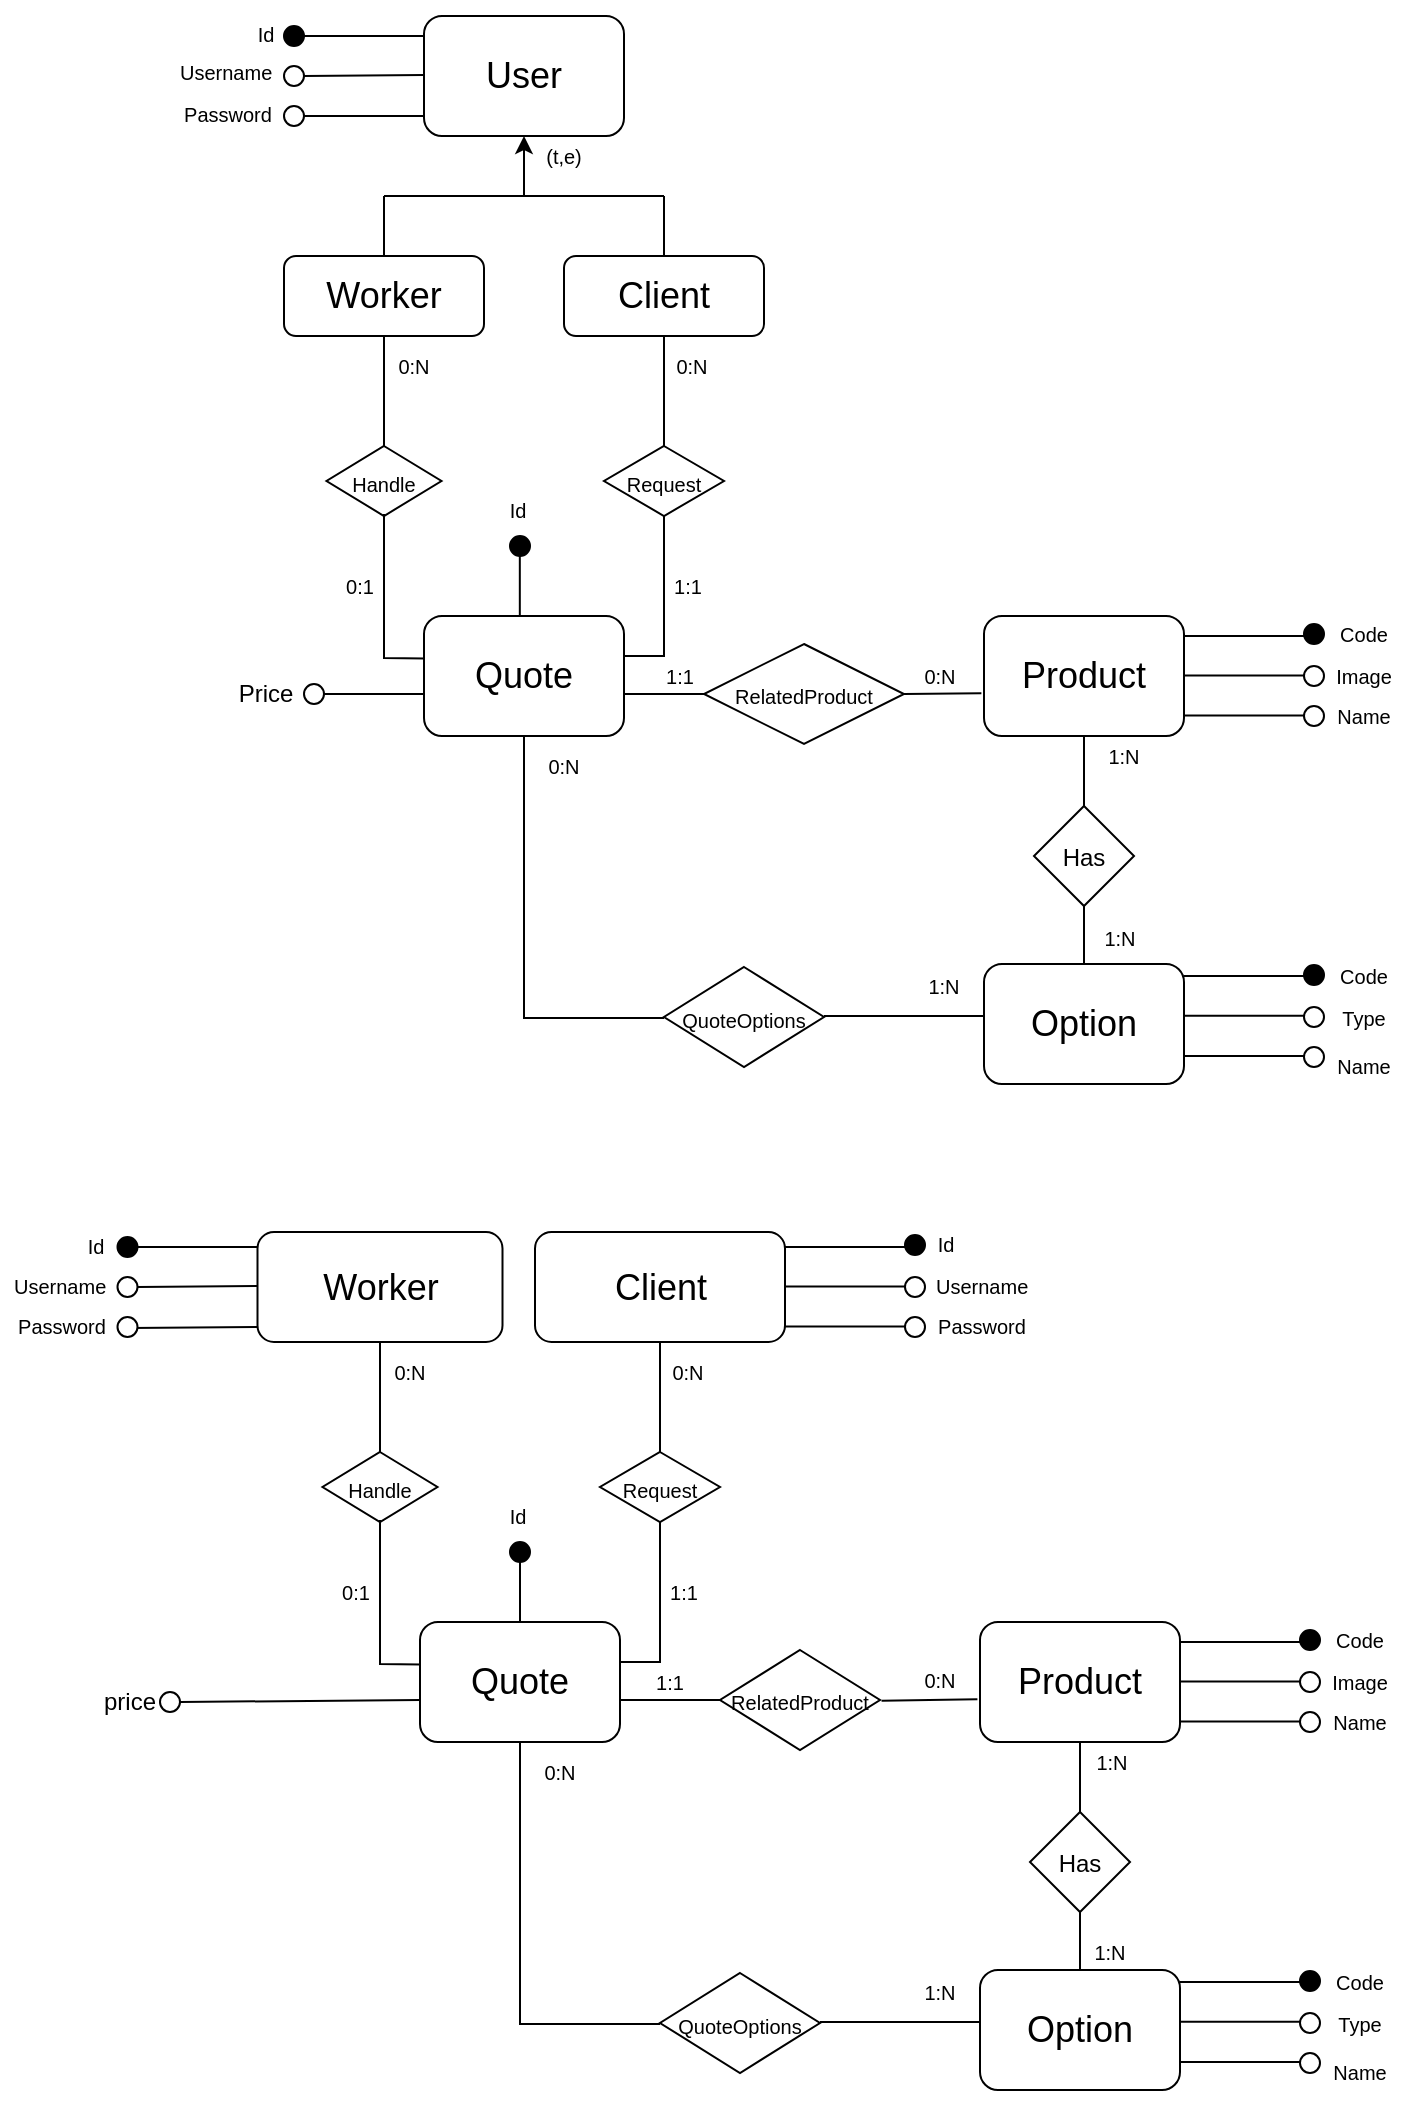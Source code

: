 <mxfile version="18.1.3" type="device"><diagram id="a_EHZZk0phldkxrDFHmI" name="Page-1"><mxGraphModel dx="546" dy="284" grid="0" gridSize="10" guides="1" tooltips="1" connect="1" arrows="1" fold="1" page="0" pageScale="1" pageWidth="827" pageHeight="1169" math="0" shadow="0"><root><mxCell id="0"/><mxCell id="1" parent="0"/><mxCell id="qX4XDQ3y03lwywFzlSqz-1" value="&lt;font style=&quot;font-size: 18px&quot;&gt;User&lt;/font&gt;" style="rounded=1;whiteSpace=wrap;html=1;" parent="1" vertex="1"><mxGeometry x="250" y="45" width="100" height="60" as="geometry"/></mxCell><mxCell id="qX4XDQ3y03lwywFzlSqz-2" value="" style="endArrow=none;html=1;rounded=0;fontSize=18;" parent="1" edge="1"><mxGeometry width="50" height="50" relative="1" as="geometry"><mxPoint x="190" y="55" as="sourcePoint"/><mxPoint x="250" y="55" as="targetPoint"/></mxGeometry></mxCell><mxCell id="qX4XDQ3y03lwywFzlSqz-3" value="" style="endArrow=none;html=1;rounded=0;fontSize=18;startArrow=none;" parent="1" source="qX4XDQ3y03lwywFzlSqz-17" edge="1"><mxGeometry width="50" height="50" relative="1" as="geometry"><mxPoint x="190" y="74.5" as="sourcePoint"/><mxPoint x="250" y="74.5" as="targetPoint"/></mxGeometry></mxCell><mxCell id="qX4XDQ3y03lwywFzlSqz-5" value="&lt;font style=&quot;font-size: 10px&quot;&gt;Id&lt;/font&gt;" style="text;html=1;strokeColor=none;fillColor=none;align=center;verticalAlign=middle;whiteSpace=wrap;rounded=0;fontSize=18;" parent="1" vertex="1"><mxGeometry x="141.25" y="37" width="60" height="30" as="geometry"/></mxCell><mxCell id="qX4XDQ3y03lwywFzlSqz-6" value="" style="endArrow=none;html=1;rounded=0;fontSize=18;" parent="1" edge="1"><mxGeometry width="50" height="50" relative="1" as="geometry"><mxPoint x="190" y="95" as="sourcePoint"/><mxPoint x="250" y="95" as="targetPoint"/></mxGeometry></mxCell><mxCell id="qX4XDQ3y03lwywFzlSqz-7" value="&lt;div style=&quot;text-align: center&quot;&gt;&lt;span&gt;&lt;font face=&quot;helvetica&quot; style=&quot;font-size: 10px&quot;&gt;Username&lt;/font&gt;&lt;/span&gt;&lt;/div&gt;" style="text;whiteSpace=wrap;html=1;fontSize=14;" parent="1" vertex="1"><mxGeometry x="126" y="57" width="40" height="30" as="geometry"/></mxCell><mxCell id="qX4XDQ3y03lwywFzlSqz-8" value="&lt;font style=&quot;font-size: 10px&quot;&gt;Password&lt;/font&gt;" style="text;html=1;strokeColor=none;fillColor=none;align=center;verticalAlign=middle;whiteSpace=wrap;rounded=0;fontSize=14;" parent="1" vertex="1"><mxGeometry x="122" y="78" width="60" height="30" as="geometry"/></mxCell><mxCell id="qX4XDQ3y03lwywFzlSqz-9" value="" style="endArrow=classic;html=1;rounded=0;fontSize=14;entryX=0.5;entryY=1;entryDx=0;entryDy=0;" parent="1" target="qX4XDQ3y03lwywFzlSqz-1" edge="1"><mxGeometry width="50" height="50" relative="1" as="geometry"><mxPoint x="300" y="135" as="sourcePoint"/><mxPoint x="490" y="135" as="targetPoint"/></mxGeometry></mxCell><mxCell id="qX4XDQ3y03lwywFzlSqz-10" value="" style="endArrow=none;html=1;rounded=0;fontSize=14;" parent="1" edge="1"><mxGeometry width="50" height="50" relative="1" as="geometry"><mxPoint x="230" y="135" as="sourcePoint"/><mxPoint x="370" y="135" as="targetPoint"/></mxGeometry></mxCell><mxCell id="qX4XDQ3y03lwywFzlSqz-11" value="&lt;font style=&quot;font-size: 18px&quot;&gt;Worker&lt;/font&gt;" style="rounded=1;whiteSpace=wrap;html=1;" parent="1" vertex="1"><mxGeometry x="180" y="165" width="100" height="40" as="geometry"/></mxCell><mxCell id="qX4XDQ3y03lwywFzlSqz-12" value="&lt;font style=&quot;font-size: 18px&quot;&gt;Client&lt;/font&gt;" style="rounded=1;whiteSpace=wrap;html=1;" parent="1" vertex="1"><mxGeometry x="320" y="165" width="100" height="40" as="geometry"/></mxCell><mxCell id="qX4XDQ3y03lwywFzlSqz-13" value="" style="endArrow=none;html=1;rounded=0;fontSize=14;exitX=0.5;exitY=0;exitDx=0;exitDy=0;" parent="1" source="qX4XDQ3y03lwywFzlSqz-11" edge="1"><mxGeometry width="50" height="50" relative="1" as="geometry"><mxPoint x="440" y="185" as="sourcePoint"/><mxPoint x="230" y="135" as="targetPoint"/></mxGeometry></mxCell><mxCell id="qX4XDQ3y03lwywFzlSqz-14" value="" style="endArrow=none;html=1;rounded=0;fontSize=14;exitX=0.5;exitY=0;exitDx=0;exitDy=0;" parent="1" source="qX4XDQ3y03lwywFzlSqz-12" edge="1"><mxGeometry width="50" height="50" relative="1" as="geometry"><mxPoint x="240" y="175" as="sourcePoint"/><mxPoint x="370" y="135" as="targetPoint"/></mxGeometry></mxCell><mxCell id="qX4XDQ3y03lwywFzlSqz-16" value="" style="ellipse;whiteSpace=wrap;html=1;fontSize=14;fillColor=#000000;" parent="1" vertex="1"><mxGeometry x="180" y="50" width="10" height="10" as="geometry"/></mxCell><mxCell id="qX4XDQ3y03lwywFzlSqz-17" value="" style="ellipse;whiteSpace=wrap;html=1;fontSize=14;fillColor=#FFFFFF;" parent="1" vertex="1"><mxGeometry x="180" y="70" width="10" height="10" as="geometry"/></mxCell><mxCell id="qX4XDQ3y03lwywFzlSqz-18" value="" style="endArrow=none;html=1;rounded=0;fontSize=18;" parent="1" target="qX4XDQ3y03lwywFzlSqz-17" edge="1"><mxGeometry width="50" height="50" relative="1" as="geometry"><mxPoint x="190" y="74.5" as="sourcePoint"/><mxPoint x="250" y="74.5" as="targetPoint"/></mxGeometry></mxCell><mxCell id="qX4XDQ3y03lwywFzlSqz-19" value="" style="ellipse;whiteSpace=wrap;html=1;fontSize=14;" parent="1" vertex="1"><mxGeometry x="180" y="90" width="10" height="10" as="geometry"/></mxCell><mxCell id="qX4XDQ3y03lwywFzlSqz-20" value="&lt;font style=&quot;font-size: 18px&quot;&gt;Quote&lt;/font&gt;" style="rounded=1;whiteSpace=wrap;html=1;" parent="1" vertex="1"><mxGeometry x="250" y="345" width="100" height="60" as="geometry"/></mxCell><mxCell id="qX4XDQ3y03lwywFzlSqz-21" value="&lt;font style=&quot;font-size: 10px&quot;&gt;Handle&lt;/font&gt;" style="rhombus;whiteSpace=wrap;html=1;fontSize=14;fillColor=#FFFFFF;" parent="1" vertex="1"><mxGeometry x="201.25" y="260" width="57.5" height="35" as="geometry"/></mxCell><mxCell id="qX4XDQ3y03lwywFzlSqz-22" value="&lt;font style=&quot;font-size: 10px&quot;&gt;Request&lt;/font&gt;" style="rhombus;whiteSpace=wrap;html=1;fontSize=14;fillColor=#FFFFFF;" parent="1" vertex="1"><mxGeometry x="340" y="260" width="60" height="35" as="geometry"/></mxCell><mxCell id="qX4XDQ3y03lwywFzlSqz-23" value="" style="endArrow=none;html=1;rounded=0;fontSize=10;exitX=0.5;exitY=0;exitDx=0;exitDy=0;entryX=0.5;entryY=1;entryDx=0;entryDy=0;" parent="1" source="qX4XDQ3y03lwywFzlSqz-21" target="qX4XDQ3y03lwywFzlSqz-11" edge="1"><mxGeometry width="50" height="50" relative="1" as="geometry"><mxPoint x="440" y="185" as="sourcePoint"/><mxPoint x="490" y="135" as="targetPoint"/></mxGeometry></mxCell><mxCell id="qX4XDQ3y03lwywFzlSqz-24" value="" style="endArrow=none;html=1;rounded=0;fontSize=10;exitX=0.5;exitY=0;exitDx=0;exitDy=0;entryX=0.5;entryY=1;entryDx=0;entryDy=0;" parent="1" source="qX4XDQ3y03lwywFzlSqz-22" target="qX4XDQ3y03lwywFzlSqz-12" edge="1"><mxGeometry width="50" height="50" relative="1" as="geometry"><mxPoint x="240" y="255" as="sourcePoint"/><mxPoint x="240" y="215" as="targetPoint"/></mxGeometry></mxCell><mxCell id="qX4XDQ3y03lwywFzlSqz-25" value="" style="endArrow=none;html=1;rounded=0;fontSize=10;exitX=0.5;exitY=1;exitDx=0;exitDy=0;entryX=0.004;entryY=0.37;entryDx=0;entryDy=0;entryPerimeter=0;" parent="1" edge="1"><mxGeometry width="50" height="50" relative="1" as="geometry"><mxPoint x="230" y="294" as="sourcePoint"/><mxPoint x="250.4" y="366.2" as="targetPoint"/><Array as="points"><mxPoint x="230" y="366"/></Array></mxGeometry></mxCell><mxCell id="qX4XDQ3y03lwywFzlSqz-26" value="" style="endArrow=none;html=1;rounded=0;fontSize=10;entryX=1;entryY=0.5;entryDx=0;entryDy=0;" parent="1" edge="1"><mxGeometry width="50" height="50" relative="1" as="geometry"><mxPoint x="370" y="295" as="sourcePoint"/><mxPoint x="350" y="365" as="targetPoint"/><Array as="points"><mxPoint x="370" y="365"/></Array></mxGeometry></mxCell><mxCell id="qX4XDQ3y03lwywFzlSqz-28" value="&lt;font style=&quot;font-size: 18px&quot;&gt;Product&lt;/font&gt;" style="rounded=1;whiteSpace=wrap;html=1;" parent="1" vertex="1"><mxGeometry x="530" y="345" width="100" height="60" as="geometry"/></mxCell><mxCell id="qX4XDQ3y03lwywFzlSqz-29" value="&lt;font style=&quot;font-size: 18px&quot;&gt;Option&lt;/font&gt;" style="rounded=1;whiteSpace=wrap;html=1;" parent="1" vertex="1"><mxGeometry x="530" y="519" width="100" height="60" as="geometry"/></mxCell><mxCell id="qX4XDQ3y03lwywFzlSqz-31" value="" style="endArrow=none;html=1;rounded=0;fontSize=18;entryX=1;entryY=0.25;entryDx=0;entryDy=0;" parent="1" edge="1"><mxGeometry width="50" height="50" relative="1" as="geometry"><mxPoint x="690" y="355" as="sourcePoint"/><mxPoint x="630" y="355" as="targetPoint"/></mxGeometry></mxCell><mxCell id="qX4XDQ3y03lwywFzlSqz-32" value="" style="ellipse;whiteSpace=wrap;html=1;fontSize=14;fillColor=#000000;" parent="1" vertex="1"><mxGeometry x="690" y="349" width="10" height="10" as="geometry"/></mxCell><mxCell id="qX4XDQ3y03lwywFzlSqz-33" value="" style="endArrow=none;html=1;rounded=0;fontSize=18;entryX=1;entryY=0.25;entryDx=0;entryDy=0;" parent="1" edge="1"><mxGeometry width="50" height="50" relative="1" as="geometry"><mxPoint x="690" y="374.7" as="sourcePoint"/><mxPoint x="630" y="374.7" as="targetPoint"/></mxGeometry></mxCell><mxCell id="qX4XDQ3y03lwywFzlSqz-34" value="" style="ellipse;whiteSpace=wrap;html=1;fontSize=14;fillColor=#FFFFFF;" parent="1" vertex="1"><mxGeometry x="690" y="370" width="10" height="10" as="geometry"/></mxCell><mxCell id="qX4XDQ3y03lwywFzlSqz-36" value="" style="ellipse;whiteSpace=wrap;html=1;fontSize=14;fillColor=#FFFFFF;" parent="1" vertex="1"><mxGeometry x="690" y="390" width="10" height="10" as="geometry"/></mxCell><mxCell id="qX4XDQ3y03lwywFzlSqz-37" value="Code" style="text;html=1;strokeColor=none;fillColor=none;align=center;verticalAlign=middle;whiteSpace=wrap;rounded=0;fontSize=10;" parent="1" vertex="1"><mxGeometry x="690" y="339" width="60" height="30" as="geometry"/></mxCell><mxCell id="qX4XDQ3y03lwywFzlSqz-38" value="Image&lt;span style=&quot;color: rgba(0 , 0 , 0 , 0) ; font-family: monospace ; font-size: 0px&quot;&gt;%3CmxGraphModel%3E%3Croot%3E%3CmxCell%20id%3D%220%22%2F%3E%3CmxCell%20id%3D%221%22%20parent%3D%220%22%2F%3E%3CmxCell%20id%3D%222%22%20value%3D%22Code%22%20style%3D%22text%3Bhtml%3D1%3BstrokeColor%3Dnone%3BfillColor%3Dnone%3Balign%3Dcenter%3BverticalAlign%3Dmiddle%3BwhiteSpace%3Dwrap%3Brounded%3D0%3BfontSize%3D10%3B%22%20vertex%3D%221%22%20parent%3D%221%22%3E%3CmxGeometry%20x%3D%22640%22%20y%3D%22454%22%20width%3D%2260%22%20height%3D%2230%22%20as%3D%22geometry%22%2F%3E%3C%2FmxCell%3E%3C%2Froot%3E%3C%2FmxGraphModel%3E&lt;/span&gt;" style="text;html=1;strokeColor=none;fillColor=none;align=center;verticalAlign=middle;whiteSpace=wrap;rounded=0;fontSize=10;" parent="1" vertex="1"><mxGeometry x="690" y="360" width="60" height="30" as="geometry"/></mxCell><mxCell id="qX4XDQ3y03lwywFzlSqz-39" value="Name" style="text;html=1;strokeColor=none;fillColor=none;align=center;verticalAlign=middle;whiteSpace=wrap;rounded=0;fontSize=10;" parent="1" vertex="1"><mxGeometry x="690" y="380" width="60" height="30" as="geometry"/></mxCell><mxCell id="qX4XDQ3y03lwywFzlSqz-41" value="&lt;font style=&quot;font-size: 12px&quot;&gt;Price&lt;/font&gt;" style="text;html=1;strokeColor=none;fillColor=none;align=center;verticalAlign=middle;whiteSpace=wrap;rounded=0;fontSize=14;" parent="1" vertex="1"><mxGeometry x="141" y="368" width="60" height="30" as="geometry"/></mxCell><mxCell id="qX4XDQ3y03lwywFzlSqz-42" value="" style="endArrow=none;html=1;rounded=0;fontSize=18;entryX=1;entryY=0.25;entryDx=0;entryDy=0;" parent="1" edge="1"><mxGeometry width="50" height="50" relative="1" as="geometry"><mxPoint x="690" y="394.7" as="sourcePoint"/><mxPoint x="630" y="394.7" as="targetPoint"/></mxGeometry></mxCell><mxCell id="qX4XDQ3y03lwywFzlSqz-46" value="" style="endArrow=none;html=1;rounded=0;fontSize=18;entryX=1;entryY=0.25;entryDx=0;entryDy=0;" parent="1" edge="1"><mxGeometry width="50" height="50" relative="1" as="geometry"><mxPoint x="690" y="525" as="sourcePoint"/><mxPoint x="630" y="525" as="targetPoint"/></mxGeometry></mxCell><mxCell id="qX4XDQ3y03lwywFzlSqz-47" value="" style="endArrow=none;html=1;rounded=0;fontSize=18;entryX=1;entryY=0.25;entryDx=0;entryDy=0;" parent="1" edge="1"><mxGeometry width="50" height="50" relative="1" as="geometry"><mxPoint x="690" y="565" as="sourcePoint"/><mxPoint x="630" y="565" as="targetPoint"/></mxGeometry></mxCell><mxCell id="qX4XDQ3y03lwywFzlSqz-48" value="" style="endArrow=none;html=1;rounded=0;fontSize=18;entryX=1;entryY=0.25;entryDx=0;entryDy=0;" parent="1" edge="1"><mxGeometry width="50" height="50" relative="1" as="geometry"><mxPoint x="690" y="544.83" as="sourcePoint"/><mxPoint x="630" y="544.83" as="targetPoint"/></mxGeometry></mxCell><mxCell id="qX4XDQ3y03lwywFzlSqz-49" value="" style="ellipse;whiteSpace=wrap;html=1;fontSize=14;fillColor=#000000;" parent="1" vertex="1"><mxGeometry x="690" y="519.5" width="10" height="10" as="geometry"/></mxCell><mxCell id="qX4XDQ3y03lwywFzlSqz-50" value="" style="ellipse;whiteSpace=wrap;html=1;fontSize=14;fillColor=#FFFFFF;" parent="1" vertex="1"><mxGeometry x="690" y="540.5" width="10" height="10" as="geometry"/></mxCell><mxCell id="qX4XDQ3y03lwywFzlSqz-51" value="" style="ellipse;whiteSpace=wrap;html=1;fontSize=14;fillColor=#FFFFFF;" parent="1" vertex="1"><mxGeometry x="690" y="560.5" width="10" height="10" as="geometry"/></mxCell><mxCell id="qX4XDQ3y03lwywFzlSqz-52" value="Code" style="text;html=1;strokeColor=none;fillColor=none;align=center;verticalAlign=middle;whiteSpace=wrap;rounded=0;fontSize=10;" parent="1" vertex="1"><mxGeometry x="690" y="509.5" width="60" height="30" as="geometry"/></mxCell><mxCell id="qX4XDQ3y03lwywFzlSqz-53" value="Type" style="text;html=1;strokeColor=none;fillColor=none;align=center;verticalAlign=middle;whiteSpace=wrap;rounded=0;fontSize=10;" parent="1" vertex="1"><mxGeometry x="690" y="530.5" width="60" height="30" as="geometry"/></mxCell><mxCell id="qX4XDQ3y03lwywFzlSqz-54" value="Name" style="text;html=1;strokeColor=none;fillColor=none;align=center;verticalAlign=middle;whiteSpace=wrap;rounded=0;fontSize=10;" parent="1" vertex="1"><mxGeometry x="690" y="554.5" width="60" height="30" as="geometry"/></mxCell><mxCell id="qX4XDQ3y03lwywFzlSqz-56" value="&lt;font style=&quot;font-size: 12px&quot;&gt;Has&lt;/font&gt;" style="rhombus;whiteSpace=wrap;html=1;fontSize=14;fillColor=#FFFFFF;" parent="1" vertex="1"><mxGeometry x="555" y="440" width="50" height="50" as="geometry"/></mxCell><mxCell id="qX4XDQ3y03lwywFzlSqz-57" value="" style="endArrow=none;html=1;rounded=0;fontSize=10;exitX=0.5;exitY=0;exitDx=0;exitDy=0;entryX=0.5;entryY=1;entryDx=0;entryDy=0;" parent="1" source="qX4XDQ3y03lwywFzlSqz-56" target="qX4XDQ3y03lwywFzlSqz-28" edge="1"><mxGeometry width="50" height="50" relative="1" as="geometry"><mxPoint x="620" y="475" as="sourcePoint"/><mxPoint x="670" y="425" as="targetPoint"/></mxGeometry></mxCell><mxCell id="qX4XDQ3y03lwywFzlSqz-58" value="" style="endArrow=none;html=1;rounded=0;fontSize=10;exitX=0.5;exitY=0;exitDx=0;exitDy=0;entryX=0.5;entryY=1;entryDx=0;entryDy=0;" parent="1" target="qX4XDQ3y03lwywFzlSqz-56" edge="1" source="qX4XDQ3y03lwywFzlSqz-29"><mxGeometry width="50" height="50" relative="1" as="geometry"><mxPoint x="580" y="515" as="sourcePoint"/><mxPoint x="590" y="415" as="targetPoint"/><Array as="points"><mxPoint x="580" y="505"/></Array></mxGeometry></mxCell><mxCell id="qX4XDQ3y03lwywFzlSqz-59" value="&lt;font style=&quot;font-size: 10px&quot;&gt;RelatedProduct&lt;/font&gt;" style="rhombus;whiteSpace=wrap;html=1;fontSize=14;fillColor=#FFFFFF;" parent="1" vertex="1"><mxGeometry x="390" y="359" width="100" height="50" as="geometry"/></mxCell><mxCell id="qX4XDQ3y03lwywFzlSqz-60" value="" style="endArrow=none;html=1;rounded=0;fontSize=10;" parent="1" edge="1"><mxGeometry width="50" height="50" relative="1" as="geometry"><mxPoint x="390" y="384" as="sourcePoint"/><mxPoint x="350" y="384" as="targetPoint"/><Array as="points"/></mxGeometry></mxCell><mxCell id="qX4XDQ3y03lwywFzlSqz-63" value="" style="endArrow=none;html=1;rounded=0;fontSize=10;exitX=-0.013;exitY=0.643;exitDx=0;exitDy=0;exitPerimeter=0;" parent="1" source="qX4XDQ3y03lwywFzlSqz-28" edge="1"><mxGeometry width="50" height="50" relative="1" as="geometry"><mxPoint x="528" y="383.89" as="sourcePoint"/><mxPoint x="490" y="384" as="targetPoint"/><Array as="points"/></mxGeometry></mxCell><mxCell id="qX4XDQ3y03lwywFzlSqz-40" value="" style="ellipse;whiteSpace=wrap;html=1;fontSize=14;" parent="1" vertex="1"><mxGeometry x="190" y="379" width="10" height="10" as="geometry"/></mxCell><mxCell id="qX4XDQ3y03lwywFzlSqz-67" value="" style="endArrow=none;html=1;rounded=0;fontSize=18;" parent="1" edge="1"><mxGeometry width="50" height="50" relative="1" as="geometry"><mxPoint x="250" y="384" as="sourcePoint"/><mxPoint x="200" y="384" as="targetPoint"/></mxGeometry></mxCell><mxCell id="qX4XDQ3y03lwywFzlSqz-76" value="0:N" style="text;html=1;strokeColor=none;fillColor=none;align=center;verticalAlign=middle;whiteSpace=wrap;rounded=0;fontSize=10;" parent="1" vertex="1"><mxGeometry x="478" y="360" width="60" height="30" as="geometry"/></mxCell><mxCell id="qX4XDQ3y03lwywFzlSqz-78" value="1:1" style="text;html=1;strokeColor=none;fillColor=none;align=center;verticalAlign=middle;whiteSpace=wrap;rounded=0;fontSize=10;" parent="1" vertex="1"><mxGeometry x="348" y="360" width="60" height="30" as="geometry"/></mxCell><mxCell id="qX4XDQ3y03lwywFzlSqz-79" value="1:N" style="text;html=1;strokeColor=none;fillColor=none;align=center;verticalAlign=middle;whiteSpace=wrap;rounded=0;fontSize=10;" parent="1" vertex="1"><mxGeometry x="568" y="490.5" width="60" height="30" as="geometry"/></mxCell><mxCell id="qX4XDQ3y03lwywFzlSqz-80" value="1:N" style="text;html=1;strokeColor=none;fillColor=none;align=center;verticalAlign=middle;whiteSpace=wrap;rounded=0;fontSize=10;" parent="1" vertex="1"><mxGeometry x="570" y="400" width="60" height="30" as="geometry"/></mxCell><mxCell id="qX4XDQ3y03lwywFzlSqz-81" value="1:1&lt;span style=&quot;color: rgba(0 , 0 , 0 , 0) ; font-family: monospace ; font-size: 0px&quot;&gt;%3CmxGraphModel%3E%3Croot%3E%3CmxCell%20id%3D%220%22%2F%3E%3CmxCell%20id%3D%221%22%20parent%3D%220%22%2F%3E%3CmxCell%20id%3D%222%22%20value%3D%221%3AN%22%20style%3D%22text%3Bhtml%3D1%3BstrokeColor%3Dnone%3BfillColor%3Dnone%3Balign%3Dcenter%3BverticalAlign%3Dmiddle%3BwhiteSpace%3Dwrap%3Brounded%3D0%3BfontSize%3D10%3B%22%20vertex%3D%221%22%20parent%3D%221%22%3E%3CmxGeometry%20x%3D%22230%22%20y%3D%22515%22%20width%3D%2260%22%20height%3D%2230%22%20as%3D%22geometry%22%2F%3E%3C%2FmxCell%3E%3C%2Froot%3E%3C%2FmxGraphModel%3E&lt;/span&gt;" style="text;html=1;strokeColor=none;fillColor=none;align=center;verticalAlign=middle;whiteSpace=wrap;rounded=0;fontSize=10;" parent="1" vertex="1"><mxGeometry x="352" y="315" width="60" height="30" as="geometry"/></mxCell><mxCell id="qX4XDQ3y03lwywFzlSqz-83" value="0:1&lt;span style=&quot;color: rgba(0 , 0 , 0 , 0) ; font-family: monospace ; font-size: 0px&quot;&gt;%3CmxGraphModel%3E%3Croot%3E%3CmxCell%20id%3D%220%22%2F%3E%3CmxCell%20id%3D%221%22%20parent%3D%220%22%2F%3E%3CmxCell%20id%3D%222%22%20value%3D%221%3AN%22%20style%3D%22text%3Bhtml%3D1%3BstrokeColor%3Dnone%3BfillColor%3Dnone%3Balign%3Dcenter%3BverticalAlign%3Dmiddle%3BwhiteSpace%3Dwrap%3Brounded%3D0%3BfontSize%3D10%3B%22%20vertex%3D%221%22%20parent%3D%221%22%3E%3CmxGeometry%20x%3D%22230%22%20y%3D%22515%22%20width%3D%2260%22%20height%3D%2230%22%20as%3D%22geometry%22%2F%3E%3C%2FmxCell%3E%3C%2Froot%3E%3C%2FmxGraphModel%3E&lt;/span&gt;" style="text;html=1;strokeColor=none;fillColor=none;align=center;verticalAlign=middle;whiteSpace=wrap;rounded=0;fontSize=10;" parent="1" vertex="1"><mxGeometry x="188" y="315" width="60" height="30" as="geometry"/></mxCell><mxCell id="qX4XDQ3y03lwywFzlSqz-84" value="0:N&lt;span style=&quot;color: rgba(0 , 0 , 0 , 0) ; font-family: monospace ; font-size: 0px&quot;&gt;%3CmxGraphModel%3E%3Croot%3E%3CmxCell%20id%3D%220%22%2F%3E%3CmxCell%20id%3D%221%22%20parent%3D%220%22%2F%3E%3CmxCell%20id%3D%222%22%20value%3D%221%3AN%22%20style%3D%22text%3Bhtml%3D1%3BstrokeColor%3Dnone%3BfillColor%3Dnone%3Balign%3Dcenter%3BverticalAlign%3Dmiddle%3BwhiteSpace%3Dwrap%3Brounded%3D0%3BfontSize%3D10%3B%22%20vertex%3D%221%22%20parent%3D%221%22%3E%3CmxGeometry%20x%3D%22230%22%20y%3D%22515%22%20width%3D%2260%22%20height%3D%2230%22%20as%3D%22geometry%22%2F%3E%3C%2FmxCell%3E%3C%2Froot%3E%3C%2FmxGraphModel%3E&lt;/span&gt;" style="text;html=1;strokeColor=none;fillColor=none;align=center;verticalAlign=middle;whiteSpace=wrap;rounded=0;fontSize=10;" parent="1" vertex="1"><mxGeometry x="215" y="205" width="60" height="30" as="geometry"/></mxCell><mxCell id="qX4XDQ3y03lwywFzlSqz-85" value="0:N&lt;span style=&quot;color: rgba(0 , 0 , 0 , 0) ; font-family: monospace ; font-size: 0px&quot;&gt;%3CmxGraphModel%3E%3Croot%3E%3CmxCell%20id%3D%220%22%2F%3E%3CmxCell%20id%3D%221%22%20parent%3D%220%22%2F%3E%3CmxCell%20id%3D%222%22%20value%3D%221%3AN%22%20style%3D%22text%3Bhtml%3D1%3BstrokeColor%3Dnone%3BfillColor%3Dnone%3Balign%3Dcenter%3BverticalAlign%3Dmiddle%3BwhiteSpace%3Dwrap%3Brounded%3D0%3BfontSize%3D10%3B%22%20vertex%3D%221%22%20parent%3D%221%22%3E%3CmxGeometry%20x%3D%22230%22%20y%3D%22515%22%20width%3D%2260%22%20height%3D%2230%22%20as%3D%22geometry%22%2F%3E%3C%2FmxCell%3E%3C%2Froot%3E%3C%2FmxGraphModel%3E&lt;/span&gt;" style="text;html=1;strokeColor=none;fillColor=none;align=center;verticalAlign=middle;whiteSpace=wrap;rounded=0;fontSize=10;" parent="1" vertex="1"><mxGeometry x="354" y="205" width="60" height="30" as="geometry"/></mxCell><mxCell id="qX4XDQ3y03lwywFzlSqz-86" value="" style="endArrow=none;html=1;rounded=0;fontSize=10;" parent="1" edge="1"><mxGeometry width="50" height="50" relative="1" as="geometry"><mxPoint x="370" y="546" as="sourcePoint"/><mxPoint x="300" y="405" as="targetPoint"/><Array as="points"><mxPoint x="300" y="546"/></Array></mxGeometry></mxCell><mxCell id="HeVf8sBQMRnEdqkcqecx-1" value="&lt;font style=&quot;font-size: 10px&quot;&gt;QuoteOptions&lt;/font&gt;" style="rhombus;whiteSpace=wrap;html=1;fontSize=14;fillColor=#FFFFFF;" parent="1" vertex="1"><mxGeometry x="370" y="520.5" width="80" height="50" as="geometry"/></mxCell><mxCell id="HeVf8sBQMRnEdqkcqecx-2" value="" style="endArrow=none;html=1;rounded=0;fontSize=18;exitX=0;exitY=0.5;exitDx=0;exitDy=0;" parent="1" edge="1"><mxGeometry width="50" height="50" relative="1" as="geometry"><mxPoint x="530" y="545" as="sourcePoint"/><mxPoint x="450" y="545" as="targetPoint"/></mxGeometry></mxCell><mxCell id="HeVf8sBQMRnEdqkcqecx-5" value="&lt;font style=&quot;font-size: 10px&quot;&gt;0:N&lt;/font&gt;" style="text;html=1;strokeColor=none;fillColor=none;align=center;verticalAlign=middle;whiteSpace=wrap;rounded=0;" parent="1" vertex="1"><mxGeometry x="290" y="405" width="60" height="30" as="geometry"/></mxCell><mxCell id="HeVf8sBQMRnEdqkcqecx-6" value="&lt;font style=&quot;font-size: 10px&quot;&gt;1:N&lt;/font&gt;" style="text;html=1;strokeColor=none;fillColor=none;align=center;verticalAlign=middle;whiteSpace=wrap;rounded=0;" parent="1" vertex="1"><mxGeometry x="480" y="515" width="60" height="30" as="geometry"/></mxCell><mxCell id="vwDO4GZLKozZX0MEO8km-1" value="(t,e)" style="text;html=1;strokeColor=none;fillColor=none;align=center;verticalAlign=middle;whiteSpace=wrap;rounded=0;fontSize=10;" parent="1" vertex="1"><mxGeometry x="290" y="100" width="60" height="30" as="geometry"/></mxCell><mxCell id="vwDO4GZLKozZX0MEO8km-4" value="" style="endArrow=none;html=1;rounded=0;fontSize=18;" parent="1" edge="1"><mxGeometry width="50" height="50" relative="1" as="geometry"><mxPoint x="106.75" y="660.5" as="sourcePoint"/><mxPoint x="166.75" y="660.5" as="targetPoint"/></mxGeometry></mxCell><mxCell id="vwDO4GZLKozZX0MEO8km-5" value="" style="endArrow=none;html=1;rounded=0;fontSize=18;startArrow=none;" parent="1" source="vwDO4GZLKozZX0MEO8km-17" edge="1"><mxGeometry width="50" height="50" relative="1" as="geometry"><mxPoint x="106.75" y="680" as="sourcePoint"/><mxPoint x="166.75" y="680" as="targetPoint"/></mxGeometry></mxCell><mxCell id="vwDO4GZLKozZX0MEO8km-6" value="&lt;font style=&quot;font-size: 10px&quot;&gt;Id&lt;/font&gt;" style="text;html=1;strokeColor=none;fillColor=none;align=center;verticalAlign=middle;whiteSpace=wrap;rounded=0;fontSize=18;" parent="1" vertex="1"><mxGeometry x="56" y="642.5" width="60" height="30" as="geometry"/></mxCell><mxCell id="vwDO4GZLKozZX0MEO8km-7" value="" style="endArrow=none;html=1;rounded=0;fontSize=18;" parent="1" edge="1"><mxGeometry width="50" height="50" relative="1" as="geometry"><mxPoint x="103" y="701" as="sourcePoint"/><mxPoint x="166.75" y="700.5" as="targetPoint"/></mxGeometry></mxCell><mxCell id="vwDO4GZLKozZX0MEO8km-8" value="&lt;div style=&quot;text-align: center&quot;&gt;&lt;span&gt;&lt;font face=&quot;helvetica&quot; style=&quot;font-size: 10px&quot;&gt;Username&lt;/font&gt;&lt;/span&gt;&lt;/div&gt;" style="text;whiteSpace=wrap;html=1;fontSize=14;" parent="1" vertex="1"><mxGeometry x="42.75" y="663.5" width="42.25" height="30" as="geometry"/></mxCell><mxCell id="vwDO4GZLKozZX0MEO8km-9" value="&lt;font style=&quot;font-size: 10px&quot;&gt;Password&lt;/font&gt;" style="text;html=1;strokeColor=none;fillColor=none;align=center;verticalAlign=middle;whiteSpace=wrap;rounded=0;fontSize=14;" parent="1" vertex="1"><mxGeometry x="38.75" y="684" width="60" height="30" as="geometry"/></mxCell><mxCell id="vwDO4GZLKozZX0MEO8km-12" value="&lt;font style=&quot;font-size: 18px&quot;&gt;Worker&lt;/font&gt;" style="rounded=1;whiteSpace=wrap;html=1;" parent="1" vertex="1"><mxGeometry x="166.75" y="653" width="122.5" height="55" as="geometry"/></mxCell><mxCell id="vwDO4GZLKozZX0MEO8km-13" value="&lt;font style=&quot;font-size: 18px&quot;&gt;Client&lt;/font&gt;" style="rounded=1;whiteSpace=wrap;html=1;" parent="1" vertex="1"><mxGeometry x="305.5" y="653" width="125" height="55" as="geometry"/></mxCell><mxCell id="vwDO4GZLKozZX0MEO8km-16" value="" style="ellipse;whiteSpace=wrap;html=1;fontSize=14;fillColor=#FFFFFF;" parent="1" vertex="1"><mxGeometry x="96.75" y="695.5" width="10" height="10" as="geometry"/></mxCell><mxCell id="vwDO4GZLKozZX0MEO8km-17" value="" style="ellipse;whiteSpace=wrap;html=1;fontSize=14;fillColor=#FFFFFF;" parent="1" vertex="1"><mxGeometry x="96.75" y="675.5" width="10" height="10" as="geometry"/></mxCell><mxCell id="vwDO4GZLKozZX0MEO8km-18" value="" style="endArrow=none;html=1;rounded=0;fontSize=18;" parent="1" target="vwDO4GZLKozZX0MEO8km-17" edge="1"><mxGeometry width="50" height="50" relative="1" as="geometry"><mxPoint x="106.75" y="680" as="sourcePoint"/><mxPoint x="166.75" y="680" as="targetPoint"/></mxGeometry></mxCell><mxCell id="vwDO4GZLKozZX0MEO8km-19" value="" style="ellipse;whiteSpace=wrap;html=1;fontSize=14;fillColor=#000000;" parent="1" vertex="1"><mxGeometry x="96.75" y="655.5" width="10" height="10" as="geometry"/></mxCell><mxCell id="vwDO4GZLKozZX0MEO8km-20" value="&lt;font style=&quot;font-size: 18px&quot;&gt;Quote&lt;/font&gt;" style="rounded=1;whiteSpace=wrap;html=1;" parent="1" vertex="1"><mxGeometry x="248" y="848" width="100" height="60" as="geometry"/></mxCell><mxCell id="vwDO4GZLKozZX0MEO8km-21" value="&lt;font style=&quot;font-size: 10px&quot;&gt;Handle&lt;/font&gt;" style="rhombus;whiteSpace=wrap;html=1;fontSize=14;fillColor=#FFFFFF;" parent="1" vertex="1"><mxGeometry x="199.25" y="763" width="57.5" height="35" as="geometry"/></mxCell><mxCell id="vwDO4GZLKozZX0MEO8km-22" value="&lt;font style=&quot;font-size: 10px&quot;&gt;Request&lt;/font&gt;" style="rhombus;whiteSpace=wrap;html=1;fontSize=14;fillColor=#FFFFFF;" parent="1" vertex="1"><mxGeometry x="338" y="763" width="60" height="35" as="geometry"/></mxCell><mxCell id="vwDO4GZLKozZX0MEO8km-23" value="" style="endArrow=none;html=1;rounded=0;fontSize=10;exitX=0.5;exitY=0;exitDx=0;exitDy=0;entryX=0.5;entryY=1;entryDx=0;entryDy=0;" parent="1" source="vwDO4GZLKozZX0MEO8km-21" target="vwDO4GZLKozZX0MEO8km-12" edge="1"><mxGeometry width="50" height="50" relative="1" as="geometry"><mxPoint x="438" y="688" as="sourcePoint"/><mxPoint x="488" y="638" as="targetPoint"/></mxGeometry></mxCell><mxCell id="vwDO4GZLKozZX0MEO8km-24" value="" style="endArrow=none;html=1;rounded=0;fontSize=10;exitX=0.5;exitY=0;exitDx=0;exitDy=0;entryX=0.5;entryY=1;entryDx=0;entryDy=0;" parent="1" source="vwDO4GZLKozZX0MEO8km-22" target="vwDO4GZLKozZX0MEO8km-13" edge="1"><mxGeometry width="50" height="50" relative="1" as="geometry"><mxPoint x="238" y="758" as="sourcePoint"/><mxPoint x="238" y="718" as="targetPoint"/></mxGeometry></mxCell><mxCell id="vwDO4GZLKozZX0MEO8km-25" value="" style="endArrow=none;html=1;rounded=0;fontSize=10;exitX=0.5;exitY=1;exitDx=0;exitDy=0;entryX=0.004;entryY=0.37;entryDx=0;entryDy=0;entryPerimeter=0;" parent="1" edge="1"><mxGeometry width="50" height="50" relative="1" as="geometry"><mxPoint x="228" y="797" as="sourcePoint"/><mxPoint x="248.4" y="869.2" as="targetPoint"/><Array as="points"><mxPoint x="228" y="869"/></Array></mxGeometry></mxCell><mxCell id="vwDO4GZLKozZX0MEO8km-26" value="" style="endArrow=none;html=1;rounded=0;fontSize=10;entryX=1;entryY=0.5;entryDx=0;entryDy=0;" parent="1" edge="1"><mxGeometry width="50" height="50" relative="1" as="geometry"><mxPoint x="368" y="798" as="sourcePoint"/><mxPoint x="348" y="868" as="targetPoint"/><Array as="points"><mxPoint x="368" y="868"/></Array></mxGeometry></mxCell><mxCell id="vwDO4GZLKozZX0MEO8km-27" value="&lt;font style=&quot;font-size: 18px&quot;&gt;Product&lt;/font&gt;" style="rounded=1;whiteSpace=wrap;html=1;" parent="1" vertex="1"><mxGeometry x="528" y="848" width="100" height="60" as="geometry"/></mxCell><mxCell id="vwDO4GZLKozZX0MEO8km-28" value="&lt;font style=&quot;font-size: 18px&quot;&gt;Option&lt;/font&gt;" style="rounded=1;whiteSpace=wrap;html=1;" parent="1" vertex="1"><mxGeometry x="528" y="1022" width="100" height="60" as="geometry"/></mxCell><mxCell id="vwDO4GZLKozZX0MEO8km-29" value="" style="endArrow=none;html=1;rounded=0;fontSize=18;entryX=1;entryY=0.25;entryDx=0;entryDy=0;" parent="1" edge="1"><mxGeometry width="50" height="50" relative="1" as="geometry"><mxPoint x="688" y="858" as="sourcePoint"/><mxPoint x="628" y="858" as="targetPoint"/></mxGeometry></mxCell><mxCell id="vwDO4GZLKozZX0MEO8km-30" value="" style="ellipse;whiteSpace=wrap;html=1;fontSize=14;fillColor=#000000;" parent="1" vertex="1"><mxGeometry x="688" y="852" width="10" height="10" as="geometry"/></mxCell><mxCell id="vwDO4GZLKozZX0MEO8km-31" value="" style="endArrow=none;html=1;rounded=0;fontSize=18;entryX=1;entryY=0.25;entryDx=0;entryDy=0;" parent="1" edge="1"><mxGeometry width="50" height="50" relative="1" as="geometry"><mxPoint x="688" y="877.7" as="sourcePoint"/><mxPoint x="628" y="877.7" as="targetPoint"/></mxGeometry></mxCell><mxCell id="vwDO4GZLKozZX0MEO8km-32" value="" style="ellipse;whiteSpace=wrap;html=1;fontSize=14;fillColor=#FFFFFF;" parent="1" vertex="1"><mxGeometry x="688" y="873" width="10" height="10" as="geometry"/></mxCell><mxCell id="vwDO4GZLKozZX0MEO8km-33" value="" style="endArrow=none;html=1;rounded=0;fontSize=18;entryX=1;entryY=0.5;entryDx=0;entryDy=0;startArrow=none;" parent="1" source="vwDO4GZLKozZX0MEO8km-55" edge="1"><mxGeometry width="50" height="50" relative="1" as="geometry"><mxPoint x="248" y="887" as="sourcePoint"/><mxPoint x="128" y="888" as="targetPoint"/></mxGeometry></mxCell><mxCell id="vwDO4GZLKozZX0MEO8km-34" value="" style="ellipse;whiteSpace=wrap;html=1;fontSize=14;fillColor=#FFFFFF;" parent="1" vertex="1"><mxGeometry x="688" y="893" width="10" height="10" as="geometry"/></mxCell><mxCell id="vwDO4GZLKozZX0MEO8km-35" value="Code" style="text;html=1;strokeColor=none;fillColor=none;align=center;verticalAlign=middle;whiteSpace=wrap;rounded=0;fontSize=10;" parent="1" vertex="1"><mxGeometry x="688" y="842" width="60" height="30" as="geometry"/></mxCell><mxCell id="vwDO4GZLKozZX0MEO8km-36" value="Image&lt;span style=&quot;color: rgba(0 , 0 , 0 , 0) ; font-family: monospace ; font-size: 0px&quot;&gt;%3CmxGraphModel%3E%3Croot%3E%3CmxCell%20id%3D%220%22%2F%3E%3CmxCell%20id%3D%221%22%20parent%3D%220%22%2F%3E%3CmxCell%20id%3D%222%22%20value%3D%22Code%22%20style%3D%22text%3Bhtml%3D1%3BstrokeColor%3Dnone%3BfillColor%3Dnone%3Balign%3Dcenter%3BverticalAlign%3Dmiddle%3BwhiteSpace%3Dwrap%3Brounded%3D0%3BfontSize%3D10%3B%22%20vertex%3D%221%22%20parent%3D%221%22%3E%3CmxGeometry%20x%3D%22640%22%20y%3D%22454%22%20width%3D%2260%22%20height%3D%2230%22%20as%3D%22geometry%22%2F%3E%3C%2FmxCell%3E%3C%2Froot%3E%3C%2FmxGraphModel%3E&lt;/span&gt;" style="text;html=1;strokeColor=none;fillColor=none;align=center;verticalAlign=middle;whiteSpace=wrap;rounded=0;fontSize=10;" parent="1" vertex="1"><mxGeometry x="688" y="863" width="60" height="30" as="geometry"/></mxCell><mxCell id="vwDO4GZLKozZX0MEO8km-37" value="Name" style="text;html=1;strokeColor=none;fillColor=none;align=center;verticalAlign=middle;whiteSpace=wrap;rounded=0;fontSize=10;" parent="1" vertex="1"><mxGeometry x="688" y="883" width="60" height="30" as="geometry"/></mxCell><mxCell id="vwDO4GZLKozZX0MEO8km-38" value="&lt;font style=&quot;font-size: 12px&quot;&gt;price&lt;/font&gt;" style="text;html=1;strokeColor=none;fillColor=none;align=center;verticalAlign=middle;whiteSpace=wrap;rounded=0;fontSize=14;" parent="1" vertex="1"><mxGeometry x="73" y="872" width="60" height="30" as="geometry"/></mxCell><mxCell id="vwDO4GZLKozZX0MEO8km-39" value="" style="endArrow=none;html=1;rounded=0;fontSize=18;entryX=1;entryY=0.25;entryDx=0;entryDy=0;" parent="1" edge="1"><mxGeometry width="50" height="50" relative="1" as="geometry"><mxPoint x="688" y="897.7" as="sourcePoint"/><mxPoint x="628" y="897.7" as="targetPoint"/></mxGeometry></mxCell><mxCell id="vwDO4GZLKozZX0MEO8km-40" value="" style="endArrow=none;html=1;rounded=0;fontSize=18;entryX=1;entryY=0.25;entryDx=0;entryDy=0;" parent="1" edge="1"><mxGeometry width="50" height="50" relative="1" as="geometry"><mxPoint x="688" y="1028" as="sourcePoint"/><mxPoint x="628" y="1028" as="targetPoint"/></mxGeometry></mxCell><mxCell id="vwDO4GZLKozZX0MEO8km-41" value="" style="endArrow=none;html=1;rounded=0;fontSize=18;entryX=1;entryY=0.25;entryDx=0;entryDy=0;" parent="1" edge="1"><mxGeometry width="50" height="50" relative="1" as="geometry"><mxPoint x="688" y="1068.0" as="sourcePoint"/><mxPoint x="628" y="1068.0" as="targetPoint"/></mxGeometry></mxCell><mxCell id="vwDO4GZLKozZX0MEO8km-42" value="" style="endArrow=none;html=1;rounded=0;fontSize=18;entryX=1;entryY=0.25;entryDx=0;entryDy=0;" parent="1" edge="1"><mxGeometry width="50" height="50" relative="1" as="geometry"><mxPoint x="688" y="1047.83" as="sourcePoint"/><mxPoint x="628" y="1047.83" as="targetPoint"/></mxGeometry></mxCell><mxCell id="vwDO4GZLKozZX0MEO8km-43" value="" style="ellipse;whiteSpace=wrap;html=1;fontSize=14;fillColor=#000000;" parent="1" vertex="1"><mxGeometry x="688" y="1022.5" width="10" height="10" as="geometry"/></mxCell><mxCell id="vwDO4GZLKozZX0MEO8km-44" value="" style="ellipse;whiteSpace=wrap;html=1;fontSize=14;fillColor=#FFFFFF;" parent="1" vertex="1"><mxGeometry x="688" y="1043.5" width="10" height="10" as="geometry"/></mxCell><mxCell id="vwDO4GZLKozZX0MEO8km-45" value="" style="ellipse;whiteSpace=wrap;html=1;fontSize=14;fillColor=#FFFFFF;" parent="1" vertex="1"><mxGeometry x="688" y="1063.5" width="10" height="10" as="geometry"/></mxCell><mxCell id="vwDO4GZLKozZX0MEO8km-46" value="Code" style="text;html=1;strokeColor=none;fillColor=none;align=center;verticalAlign=middle;whiteSpace=wrap;rounded=0;fontSize=10;" parent="1" vertex="1"><mxGeometry x="688" y="1012.5" width="60" height="30" as="geometry"/></mxCell><mxCell id="vwDO4GZLKozZX0MEO8km-47" value="Type" style="text;html=1;strokeColor=none;fillColor=none;align=center;verticalAlign=middle;whiteSpace=wrap;rounded=0;fontSize=10;" parent="1" vertex="1"><mxGeometry x="688" y="1033.5" width="60" height="30" as="geometry"/></mxCell><mxCell id="vwDO4GZLKozZX0MEO8km-48" value="Name" style="text;html=1;strokeColor=none;fillColor=none;align=center;verticalAlign=middle;whiteSpace=wrap;rounded=0;fontSize=10;" parent="1" vertex="1"><mxGeometry x="688" y="1057.5" width="60" height="30" as="geometry"/></mxCell><mxCell id="vwDO4GZLKozZX0MEO8km-49" value="&lt;font style=&quot;font-size: 12px&quot;&gt;Has&lt;/font&gt;" style="rhombus;whiteSpace=wrap;html=1;fontSize=14;fillColor=#FFFFFF;" parent="1" vertex="1"><mxGeometry x="553" y="943" width="50" height="50" as="geometry"/></mxCell><mxCell id="vwDO4GZLKozZX0MEO8km-50" value="" style="endArrow=none;html=1;rounded=0;fontSize=10;exitX=0.5;exitY=0;exitDx=0;exitDy=0;entryX=0.5;entryY=1;entryDx=0;entryDy=0;" parent="1" source="vwDO4GZLKozZX0MEO8km-49" target="vwDO4GZLKozZX0MEO8km-27" edge="1"><mxGeometry width="50" height="50" relative="1" as="geometry"><mxPoint x="618" y="978" as="sourcePoint"/><mxPoint x="668" y="928" as="targetPoint"/></mxGeometry></mxCell><mxCell id="vwDO4GZLKozZX0MEO8km-52" value="&lt;font style=&quot;font-size: 10px&quot;&gt;RelatedProduct&lt;/font&gt;" style="rhombus;whiteSpace=wrap;html=1;fontSize=14;fillColor=#FFFFFF;" parent="1" vertex="1"><mxGeometry x="398" y="862" width="80" height="50" as="geometry"/></mxCell><mxCell id="vwDO4GZLKozZX0MEO8km-53" value="" style="endArrow=none;html=1;rounded=0;fontSize=10;" parent="1" source="vwDO4GZLKozZX0MEO8km-52" edge="1"><mxGeometry width="50" height="50" relative="1" as="geometry"><mxPoint x="388" y="933.25" as="sourcePoint"/><mxPoint x="348" y="887" as="targetPoint"/><Array as="points"/></mxGeometry></mxCell><mxCell id="vwDO4GZLKozZX0MEO8km-54" value="" style="endArrow=none;html=1;rounded=0;fontSize=10;exitX=-0.013;exitY=0.643;exitDx=0;exitDy=0;exitPerimeter=0;entryX=0.013;entryY=0.846;entryDx=0;entryDy=0;entryPerimeter=0;" parent="1" source="vwDO4GZLKozZX0MEO8km-27" target="vwDO4GZLKozZX0MEO8km-58" edge="1"><mxGeometry width="50" height="50" relative="1" as="geometry"><mxPoint x="526" y="886.89" as="sourcePoint"/><mxPoint x="468" y="887" as="targetPoint"/><Array as="points"/></mxGeometry></mxCell><mxCell id="vwDO4GZLKozZX0MEO8km-55" value="" style="ellipse;whiteSpace=wrap;html=1;fontSize=14;" parent="1" vertex="1"><mxGeometry x="118" y="883" width="10" height="10" as="geometry"/></mxCell><mxCell id="vwDO4GZLKozZX0MEO8km-56" value="" style="endArrow=none;html=1;rounded=0;fontSize=18;entryX=1;entryY=0.5;entryDx=0;entryDy=0;" parent="1" target="vwDO4GZLKozZX0MEO8km-55" edge="1"><mxGeometry width="50" height="50" relative="1" as="geometry"><mxPoint x="248" y="887" as="sourcePoint"/><mxPoint x="128" y="888" as="targetPoint"/></mxGeometry></mxCell><mxCell id="vwDO4GZLKozZX0MEO8km-58" value="0:N" style="text;html=1;strokeColor=none;fillColor=none;align=center;verticalAlign=middle;whiteSpace=wrap;rounded=0;fontSize=10;" parent="1" vertex="1"><mxGeometry x="478" y="862" width="60" height="30" as="geometry"/></mxCell><mxCell id="vwDO4GZLKozZX0MEO8km-59" value="1:1" style="text;html=1;strokeColor=none;fillColor=none;align=center;verticalAlign=middle;whiteSpace=wrap;rounded=0;fontSize=10;" parent="1" vertex="1"><mxGeometry x="343" y="863" width="60" height="30" as="geometry"/></mxCell><mxCell id="vwDO4GZLKozZX0MEO8km-60" value="1:N" style="text;html=1;strokeColor=none;fillColor=none;align=center;verticalAlign=middle;whiteSpace=wrap;rounded=0;fontSize=10;" parent="1" vertex="1"><mxGeometry x="563" y="997.5" width="60" height="30" as="geometry"/></mxCell><mxCell id="vwDO4GZLKozZX0MEO8km-61" value="1:N" style="text;html=1;strokeColor=none;fillColor=none;align=center;verticalAlign=middle;whiteSpace=wrap;rounded=0;fontSize=10;" parent="1" vertex="1"><mxGeometry x="564" y="903" width="60" height="30" as="geometry"/></mxCell><mxCell id="vwDO4GZLKozZX0MEO8km-62" value="1:1&lt;span style=&quot;color: rgba(0 , 0 , 0 , 0) ; font-family: monospace ; font-size: 0px&quot;&gt;%3CmxGraphModel%3E%3Croot%3E%3CmxCell%20id%3D%220%22%2F%3E%3CmxCell%20id%3D%221%22%20parent%3D%220%22%2F%3E%3CmxCell%20id%3D%222%22%20value%3D%221%3AN%22%20style%3D%22text%3Bhtml%3D1%3BstrokeColor%3Dnone%3BfillColor%3Dnone%3Balign%3Dcenter%3BverticalAlign%3Dmiddle%3BwhiteSpace%3Dwrap%3Brounded%3D0%3BfontSize%3D10%3B%22%20vertex%3D%221%22%20parent%3D%221%22%3E%3CmxGeometry%20x%3D%22230%22%20y%3D%22515%22%20width%3D%2260%22%20height%3D%2230%22%20as%3D%22geometry%22%2F%3E%3C%2FmxCell%3E%3C%2Froot%3E%3C%2FmxGraphModel%3E&lt;/span&gt;" style="text;html=1;strokeColor=none;fillColor=none;align=center;verticalAlign=middle;whiteSpace=wrap;rounded=0;fontSize=10;" parent="1" vertex="1"><mxGeometry x="350" y="818" width="60" height="30" as="geometry"/></mxCell><mxCell id="vwDO4GZLKozZX0MEO8km-63" value="0:1&lt;span style=&quot;color: rgba(0 , 0 , 0 , 0) ; font-family: monospace ; font-size: 0px&quot;&gt;%3CmxGraphModel%3E%3Croot%3E%3CmxCell%20id%3D%220%22%2F%3E%3CmxCell%20id%3D%221%22%20parent%3D%220%22%2F%3E%3CmxCell%20id%3D%222%22%20value%3D%221%3AN%22%20style%3D%22text%3Bhtml%3D1%3BstrokeColor%3Dnone%3BfillColor%3Dnone%3Balign%3Dcenter%3BverticalAlign%3Dmiddle%3BwhiteSpace%3Dwrap%3Brounded%3D0%3BfontSize%3D10%3B%22%20vertex%3D%221%22%20parent%3D%221%22%3E%3CmxGeometry%20x%3D%22230%22%20y%3D%22515%22%20width%3D%2260%22%20height%3D%2230%22%20as%3D%22geometry%22%2F%3E%3C%2FmxCell%3E%3C%2Froot%3E%3C%2FmxGraphModel%3E&lt;/span&gt;" style="text;html=1;strokeColor=none;fillColor=none;align=center;verticalAlign=middle;whiteSpace=wrap;rounded=0;fontSize=10;" parent="1" vertex="1"><mxGeometry x="186" y="818" width="60" height="30" as="geometry"/></mxCell><mxCell id="vwDO4GZLKozZX0MEO8km-64" value="0:N&lt;span style=&quot;color: rgba(0 , 0 , 0 , 0) ; font-family: monospace ; font-size: 0px&quot;&gt;%3CmxGraphModel%3E%3Croot%3E%3CmxCell%20id%3D%220%22%2F%3E%3CmxCell%20id%3D%221%22%20parent%3D%220%22%2F%3E%3CmxCell%20id%3D%222%22%20value%3D%221%3AN%22%20style%3D%22text%3Bhtml%3D1%3BstrokeColor%3Dnone%3BfillColor%3Dnone%3Balign%3Dcenter%3BverticalAlign%3Dmiddle%3BwhiteSpace%3Dwrap%3Brounded%3D0%3BfontSize%3D10%3B%22%20vertex%3D%221%22%20parent%3D%221%22%3E%3CmxGeometry%20x%3D%22230%22%20y%3D%22515%22%20width%3D%2260%22%20height%3D%2230%22%20as%3D%22geometry%22%2F%3E%3C%2FmxCell%3E%3C%2Froot%3E%3C%2FmxGraphModel%3E&lt;/span&gt;" style="text;html=1;strokeColor=none;fillColor=none;align=center;verticalAlign=middle;whiteSpace=wrap;rounded=0;fontSize=10;" parent="1" vertex="1"><mxGeometry x="213" y="708" width="60" height="30" as="geometry"/></mxCell><mxCell id="vwDO4GZLKozZX0MEO8km-65" value="0:N&lt;span style=&quot;color: rgba(0 , 0 , 0 , 0) ; font-family: monospace ; font-size: 0px&quot;&gt;%3CmxGraphModel%3E%3Croot%3E%3CmxCell%20id%3D%220%22%2F%3E%3CmxCell%20id%3D%221%22%20parent%3D%220%22%2F%3E%3CmxCell%20id%3D%222%22%20value%3D%221%3AN%22%20style%3D%22text%3Bhtml%3D1%3BstrokeColor%3Dnone%3BfillColor%3Dnone%3Balign%3Dcenter%3BverticalAlign%3Dmiddle%3BwhiteSpace%3Dwrap%3Brounded%3D0%3BfontSize%3D10%3B%22%20vertex%3D%221%22%20parent%3D%221%22%3E%3CmxGeometry%20x%3D%22230%22%20y%3D%22515%22%20width%3D%2260%22%20height%3D%2230%22%20as%3D%22geometry%22%2F%3E%3C%2FmxCell%3E%3C%2Froot%3E%3C%2FmxGraphModel%3E&lt;/span&gt;" style="text;html=1;strokeColor=none;fillColor=none;align=center;verticalAlign=middle;whiteSpace=wrap;rounded=0;fontSize=10;" parent="1" vertex="1"><mxGeometry x="352" y="708" width="60" height="30" as="geometry"/></mxCell><mxCell id="vwDO4GZLKozZX0MEO8km-66" value="" style="endArrow=none;html=1;rounded=0;fontSize=10;" parent="1" edge="1"><mxGeometry width="50" height="50" relative="1" as="geometry"><mxPoint x="368" y="1049" as="sourcePoint"/><mxPoint x="298" y="908" as="targetPoint"/><Array as="points"><mxPoint x="298" y="1049"/></Array></mxGeometry></mxCell><mxCell id="vwDO4GZLKozZX0MEO8km-67" value="&lt;font style=&quot;font-size: 10px&quot;&gt;QuoteOptions&lt;/font&gt;" style="rhombus;whiteSpace=wrap;html=1;fontSize=14;fillColor=#FFFFFF;" parent="1" vertex="1"><mxGeometry x="368" y="1023.5" width="80" height="50" as="geometry"/></mxCell><mxCell id="vwDO4GZLKozZX0MEO8km-68" value="" style="endArrow=none;html=1;rounded=0;fontSize=18;exitX=0;exitY=0.5;exitDx=0;exitDy=0;" parent="1" edge="1"><mxGeometry width="50" height="50" relative="1" as="geometry"><mxPoint x="528" y="1048.0" as="sourcePoint"/><mxPoint x="448" y="1048.0" as="targetPoint"/></mxGeometry></mxCell><mxCell id="vwDO4GZLKozZX0MEO8km-69" value="&lt;font style=&quot;font-size: 10px&quot;&gt;0:N&lt;/font&gt;" style="text;html=1;strokeColor=none;fillColor=none;align=center;verticalAlign=middle;whiteSpace=wrap;rounded=0;" parent="1" vertex="1"><mxGeometry x="288" y="908" width="60" height="30" as="geometry"/></mxCell><mxCell id="vwDO4GZLKozZX0MEO8km-70" value="&lt;font style=&quot;font-size: 10px&quot;&gt;1:N&lt;/font&gt;" style="text;html=1;strokeColor=none;fillColor=none;align=center;verticalAlign=middle;whiteSpace=wrap;rounded=0;" parent="1" vertex="1"><mxGeometry x="478" y="1018" width="60" height="30" as="geometry"/></mxCell><mxCell id="vwDO4GZLKozZX0MEO8km-73" value="" style="endArrow=none;html=1;rounded=0;fontSize=18;entryX=1;entryY=0.25;entryDx=0;entryDy=0;" parent="1" edge="1"><mxGeometry width="50" height="50" relative="1" as="geometry"><mxPoint x="490.5" y="660.5" as="sourcePoint"/><mxPoint x="430.5" y="660.5" as="targetPoint"/></mxGeometry></mxCell><mxCell id="vwDO4GZLKozZX0MEO8km-74" value="" style="ellipse;whiteSpace=wrap;html=1;fontSize=14;fillColor=#000000;" parent="1" vertex="1"><mxGeometry x="490.5" y="654.5" width="10" height="10" as="geometry"/></mxCell><mxCell id="vwDO4GZLKozZX0MEO8km-75" value="" style="endArrow=none;html=1;rounded=0;fontSize=18;entryX=1;entryY=0.25;entryDx=0;entryDy=0;" parent="1" edge="1"><mxGeometry width="50" height="50" relative="1" as="geometry"><mxPoint x="490.5" y="680.2" as="sourcePoint"/><mxPoint x="430.5" y="680.2" as="targetPoint"/></mxGeometry></mxCell><mxCell id="vwDO4GZLKozZX0MEO8km-76" value="" style="ellipse;whiteSpace=wrap;html=1;fontSize=14;fillColor=#FFFFFF;" parent="1" vertex="1"><mxGeometry x="490.5" y="675.5" width="10" height="10" as="geometry"/></mxCell><mxCell id="vwDO4GZLKozZX0MEO8km-77" value="" style="ellipse;whiteSpace=wrap;html=1;fontSize=14;fillColor=#FFFFFF;" parent="1" vertex="1"><mxGeometry x="490.5" y="695.5" width="10" height="10" as="geometry"/></mxCell><mxCell id="vwDO4GZLKozZX0MEO8km-81" value="" style="endArrow=none;html=1;rounded=0;fontSize=18;entryX=1;entryY=0.25;entryDx=0;entryDy=0;" parent="1" edge="1"><mxGeometry width="50" height="50" relative="1" as="geometry"><mxPoint x="490.5" y="700.2" as="sourcePoint"/><mxPoint x="430.5" y="700.2" as="targetPoint"/></mxGeometry></mxCell><mxCell id="vwDO4GZLKozZX0MEO8km-82" value="&lt;font style=&quot;font-size: 10px&quot;&gt;Id&lt;/font&gt;" style="text;html=1;strokeColor=none;fillColor=none;align=center;verticalAlign=middle;whiteSpace=wrap;rounded=0;fontSize=18;" parent="1" vertex="1"><mxGeometry x="481" y="641.5" width="60" height="30" as="geometry"/></mxCell><mxCell id="vwDO4GZLKozZX0MEO8km-83" value="&lt;div style=&quot;text-align: center&quot;&gt;&lt;span&gt;&lt;font face=&quot;helvetica&quot; style=&quot;font-size: 10px&quot;&gt;Username&lt;/font&gt;&lt;/span&gt;&lt;/div&gt;" style="text;whiteSpace=wrap;html=1;fontSize=14;" parent="1" vertex="1"><mxGeometry x="503.87" y="663.5" width="42.25" height="30" as="geometry"/></mxCell><mxCell id="vwDO4GZLKozZX0MEO8km-84" value="&lt;font style=&quot;font-size: 10px&quot;&gt;Password&lt;/font&gt;" style="text;html=1;strokeColor=none;fillColor=none;align=center;verticalAlign=middle;whiteSpace=wrap;rounded=0;fontSize=14;" parent="1" vertex="1"><mxGeometry x="499" y="684" width="60" height="30" as="geometry"/></mxCell><mxCell id="vwDO4GZLKozZX0MEO8km-85" value="" style="endArrow=none;html=1;rounded=0;fontSize=10;startArrow=none;" parent="1" source="vwDO4GZLKozZX0MEO8km-86" edge="1"><mxGeometry width="50" height="50" relative="1" as="geometry"><mxPoint x="298" y="848" as="sourcePoint"/><mxPoint x="298" y="813" as="targetPoint"/></mxGeometry></mxCell><mxCell id="vwDO4GZLKozZX0MEO8km-86" value="" style="ellipse;whiteSpace=wrap;html=1;fontSize=14;fillColor=#000000;" parent="1" vertex="1"><mxGeometry x="293" y="808" width="10" height="10" as="geometry"/></mxCell><mxCell id="vwDO4GZLKozZX0MEO8km-87" value="" style="endArrow=none;html=1;rounded=0;fontSize=10;" parent="1" target="vwDO4GZLKozZX0MEO8km-86" edge="1"><mxGeometry width="50" height="50" relative="1" as="geometry"><mxPoint x="298" y="848" as="sourcePoint"/><mxPoint x="298" y="813" as="targetPoint"/></mxGeometry></mxCell><mxCell id="vwDO4GZLKozZX0MEO8km-88" value="&lt;font style=&quot;font-size: 10px&quot;&gt;Id&lt;/font&gt;" style="text;html=1;strokeColor=none;fillColor=none;align=center;verticalAlign=middle;whiteSpace=wrap;rounded=0;fontSize=18;" parent="1" vertex="1"><mxGeometry x="267" y="778" width="60" height="30" as="geometry"/></mxCell><mxCell id="vwDO4GZLKozZX0MEO8km-89" value="" style="endArrow=none;html=1;rounded=0;fontSize=10;exitX=0.5;exitY=0;exitDx=0;exitDy=0;" parent="1" source="vwDO4GZLKozZX0MEO8km-28" edge="1"><mxGeometry width="50" height="50" relative="1" as="geometry"><mxPoint x="528" y="1042.5" as="sourcePoint"/><mxPoint x="578" y="992.5" as="targetPoint"/></mxGeometry></mxCell><mxCell id="vwDO4GZLKozZX0MEO8km-90" value="" style="endArrow=none;html=1;rounded=0;fontSize=10;startArrow=none;" parent="1" source="qX4XDQ3y03lwywFzlSqz-68" edge="1"><mxGeometry width="50" height="50" relative="1" as="geometry"><mxPoint x="298" y="305" as="sourcePoint"/><mxPoint x="298" y="310.0" as="targetPoint"/></mxGeometry></mxCell><mxCell id="vwDO4GZLKozZX0MEO8km-92" value="&lt;font style=&quot;font-size: 10px&quot;&gt;Id&lt;/font&gt;" style="text;html=1;strokeColor=none;fillColor=none;align=center;verticalAlign=middle;whiteSpace=wrap;rounded=0;fontSize=18;" parent="1" vertex="1"><mxGeometry x="267" y="275" width="60" height="30" as="geometry"/></mxCell><mxCell id="vwDO4GZLKozZX0MEO8km-93" value="" style="endArrow=none;html=1;rounded=0;fontSize=10;" parent="1" edge="1"><mxGeometry width="50" height="50" relative="1" as="geometry"><mxPoint x="297.91" y="345" as="sourcePoint"/><mxPoint x="297.91" y="315" as="targetPoint"/></mxGeometry></mxCell><mxCell id="qX4XDQ3y03lwywFzlSqz-68" value="" style="ellipse;whiteSpace=wrap;html=1;fontSize=14;fillColor=#000000;" parent="1" vertex="1"><mxGeometry x="293" y="305" width="10" height="10" as="geometry"/></mxCell><mxCell id="zA1JU_Er77VeGYA7C7GL-3" value="" style="endArrow=none;html=1;rounded=0;fontSize=10;startArrow=none;" parent="1" target="qX4XDQ3y03lwywFzlSqz-68" edge="1"><mxGeometry width="50" height="50" relative="1" as="geometry"><mxPoint x="298" y="305" as="sourcePoint"/><mxPoint x="298" y="310.0" as="targetPoint"/></mxGeometry></mxCell></root></mxGraphModel></diagram></mxfile>